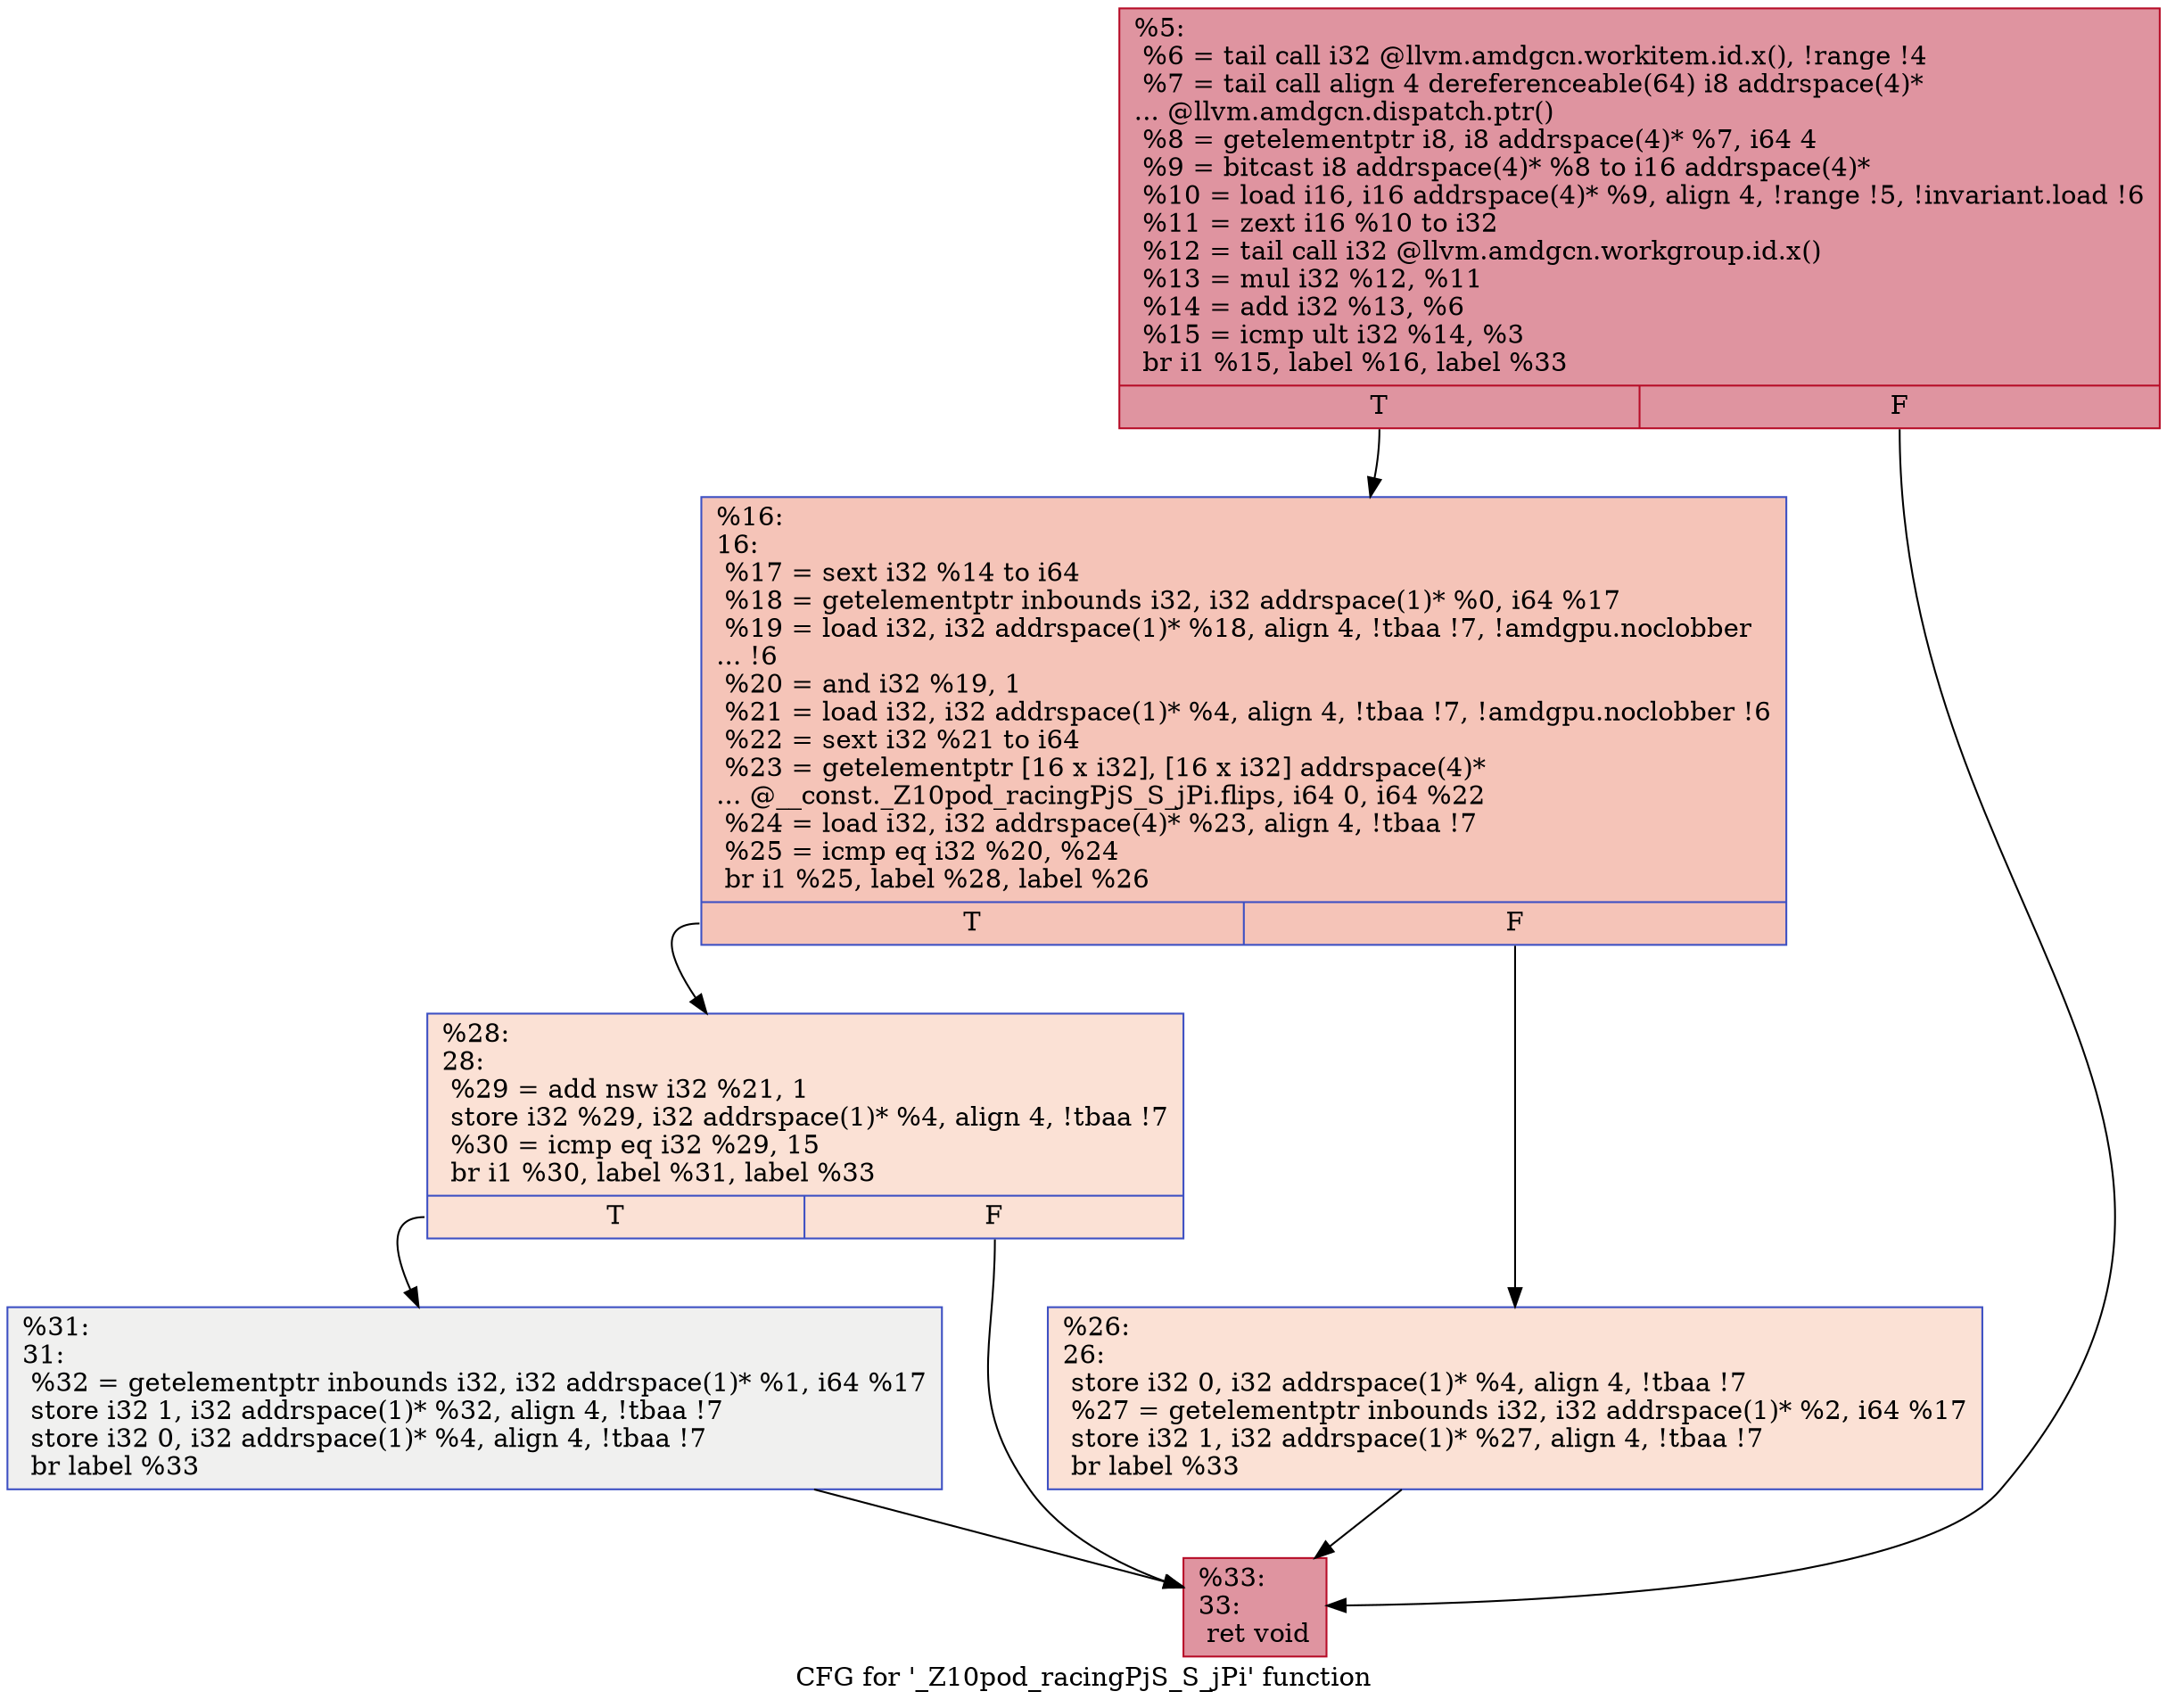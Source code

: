digraph "CFG for '_Z10pod_racingPjS_S_jPi' function" {
	label="CFG for '_Z10pod_racingPjS_S_jPi' function";

	Node0x6476450 [shape=record,color="#b70d28ff", style=filled, fillcolor="#b70d2870",label="{%5:\l  %6 = tail call i32 @llvm.amdgcn.workitem.id.x(), !range !4\l  %7 = tail call align 4 dereferenceable(64) i8 addrspace(4)*\l... @llvm.amdgcn.dispatch.ptr()\l  %8 = getelementptr i8, i8 addrspace(4)* %7, i64 4\l  %9 = bitcast i8 addrspace(4)* %8 to i16 addrspace(4)*\l  %10 = load i16, i16 addrspace(4)* %9, align 4, !range !5, !invariant.load !6\l  %11 = zext i16 %10 to i32\l  %12 = tail call i32 @llvm.amdgcn.workgroup.id.x()\l  %13 = mul i32 %12, %11\l  %14 = add i32 %13, %6\l  %15 = icmp ult i32 %14, %3\l  br i1 %15, label %16, label %33\l|{<s0>T|<s1>F}}"];
	Node0x6476450:s0 -> Node0x6477cc0;
	Node0x6476450:s1 -> Node0x6477d50;
	Node0x6477cc0 [shape=record,color="#3d50c3ff", style=filled, fillcolor="#e97a5f70",label="{%16:\l16:                                               \l  %17 = sext i32 %14 to i64\l  %18 = getelementptr inbounds i32, i32 addrspace(1)* %0, i64 %17\l  %19 = load i32, i32 addrspace(1)* %18, align 4, !tbaa !7, !amdgpu.noclobber\l... !6\l  %20 = and i32 %19, 1\l  %21 = load i32, i32 addrspace(1)* %4, align 4, !tbaa !7, !amdgpu.noclobber !6\l  %22 = sext i32 %21 to i64\l  %23 = getelementptr [16 x i32], [16 x i32] addrspace(4)*\l... @__const._Z10pod_racingPjS_S_jPi.flips, i64 0, i64 %22\l  %24 = load i32, i32 addrspace(4)* %23, align 4, !tbaa !7\l  %25 = icmp eq i32 %20, %24\l  br i1 %25, label %28, label %26\l|{<s0>T|<s1>F}}"];
	Node0x6477cc0:s0 -> Node0x6479080;
	Node0x6477cc0:s1 -> Node0x64792c0;
	Node0x64792c0 [shape=record,color="#3d50c3ff", style=filled, fillcolor="#f7bca170",label="{%26:\l26:                                               \l  store i32 0, i32 addrspace(1)* %4, align 4, !tbaa !7\l  %27 = getelementptr inbounds i32, i32 addrspace(1)* %2, i64 %17\l  store i32 1, i32 addrspace(1)* %27, align 4, !tbaa !7\l  br label %33\l}"];
	Node0x64792c0 -> Node0x6477d50;
	Node0x6479080 [shape=record,color="#3d50c3ff", style=filled, fillcolor="#f7bca170",label="{%28:\l28:                                               \l  %29 = add nsw i32 %21, 1\l  store i32 %29, i32 addrspace(1)* %4, align 4, !tbaa !7\l  %30 = icmp eq i32 %29, 15\l  br i1 %30, label %31, label %33\l|{<s0>T|<s1>F}}"];
	Node0x6479080:s0 -> Node0x64797e0;
	Node0x6479080:s1 -> Node0x6477d50;
	Node0x64797e0 [shape=record,color="#3d50c3ff", style=filled, fillcolor="#dedcdb70",label="{%31:\l31:                                               \l  %32 = getelementptr inbounds i32, i32 addrspace(1)* %1, i64 %17\l  store i32 1, i32 addrspace(1)* %32, align 4, !tbaa !7\l  store i32 0, i32 addrspace(1)* %4, align 4, !tbaa !7\l  br label %33\l}"];
	Node0x64797e0 -> Node0x6477d50;
	Node0x6477d50 [shape=record,color="#b70d28ff", style=filled, fillcolor="#b70d2870",label="{%33:\l33:                                               \l  ret void\l}"];
}
